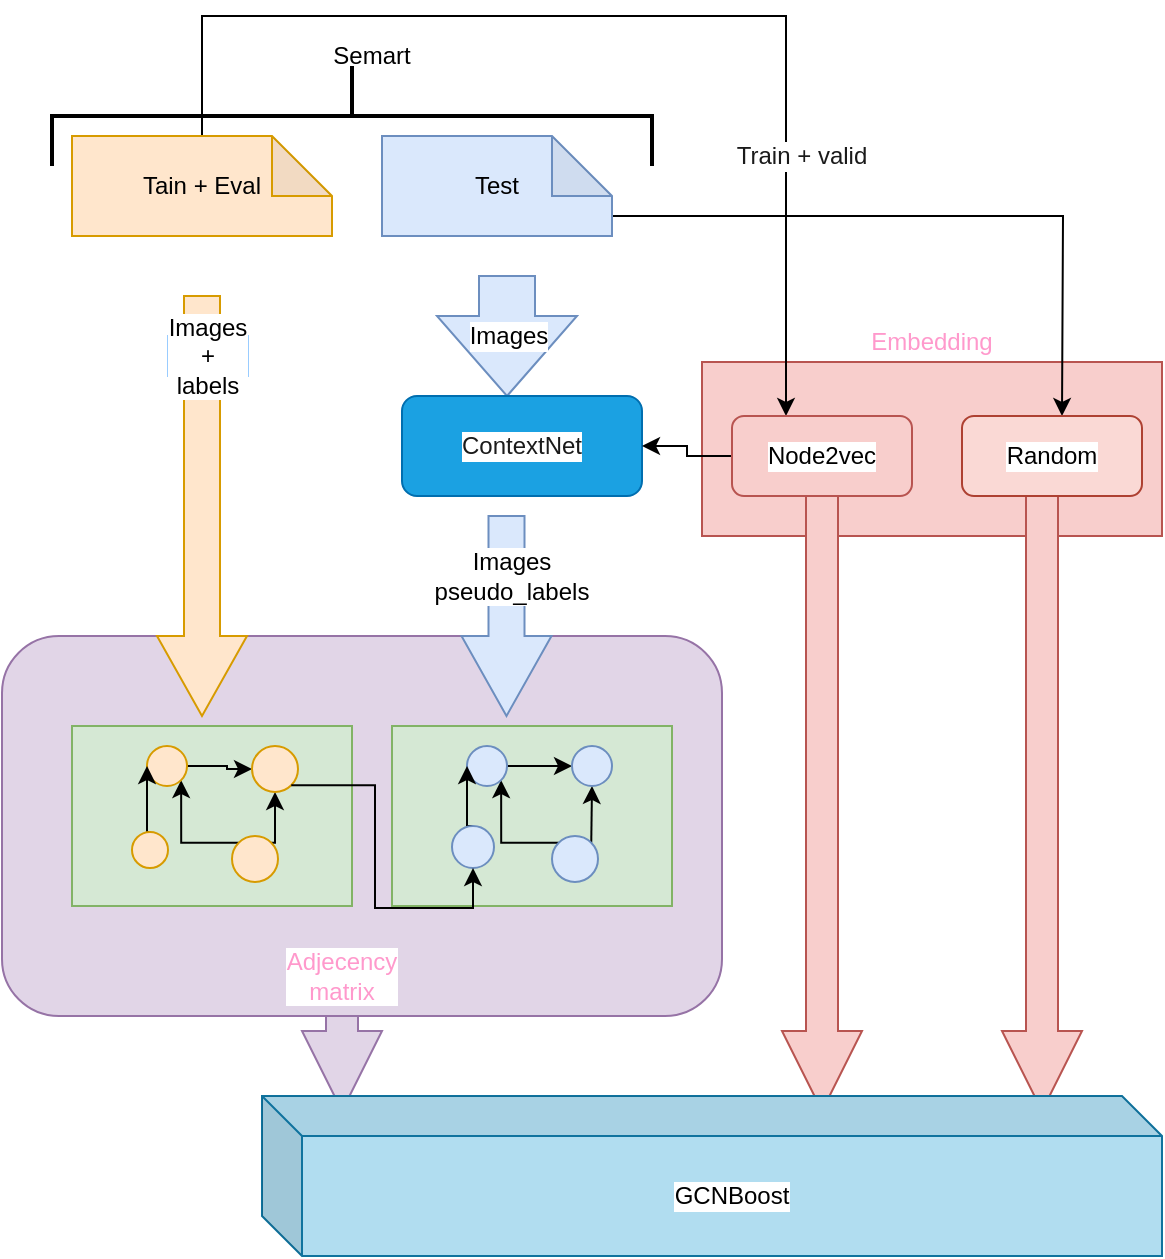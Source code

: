 <mxfile version="13.10.1" type="github">
  <diagram id="SSE79zwauuAT8n8Q6bL2" name="Page-1">
    <mxGraphModel dx="1422" dy="831" grid="1" gridSize="10" guides="1" tooltips="1" connect="1" arrows="1" fold="1" page="1" pageScale="1" pageWidth="827" pageHeight="1169" math="0" shadow="0">
      <root>
        <mxCell id="0" />
        <mxCell id="1" parent="0" />
        <mxCell id="zT9SbAeMT8_BYwtl0zJ8-107" value="" style="rounded=0;whiteSpace=wrap;html=1;labelBackgroundColor=#ffffff;sketch=0;strokeColor=#b85450;fillColor=#f8cecc;" vertex="1" parent="1">
          <mxGeometry x="390" y="313" width="230" height="87" as="geometry" />
        </mxCell>
        <mxCell id="zT9SbAeMT8_BYwtl0zJ8-106" value="" style="html=1;shadow=0;dashed=0;align=center;verticalAlign=middle;shape=mxgraph.arrows2.arrow;dy=0.6;dx=40;direction=south;notch=0;labelBackgroundColor=#ffffff;sketch=0;strokeColor=#b85450;fillColor=#f8cecc;" vertex="1" parent="1">
          <mxGeometry x="430" y="372.5" width="40" height="315" as="geometry" />
        </mxCell>
        <mxCell id="zT9SbAeMT8_BYwtl0zJ8-101" value="" style="html=1;shadow=0;dashed=0;align=center;verticalAlign=middle;shape=mxgraph.arrows2.arrow;dy=0.6;dx=40;direction=south;notch=0;labelBackgroundColor=#ffffff;sketch=0;strokeColor=#9673a6;fillColor=#e1d5e7;" vertex="1" parent="1">
          <mxGeometry x="190" y="610" width="40" height="77.5" as="geometry" />
        </mxCell>
        <mxCell id="zT9SbAeMT8_BYwtl0zJ8-86" value="" style="rounded=1;whiteSpace=wrap;html=1;labelBackgroundColor=#ffffff;sketch=0;strokeColor=#9673a6;fillColor=#e1d5e7;" vertex="1" parent="1">
          <mxGeometry x="40" y="450" width="360" height="190" as="geometry" />
        </mxCell>
        <mxCell id="zT9SbAeMT8_BYwtl0zJ8-54" value="" style="rounded=0;whiteSpace=wrap;html=1;labelBackgroundColor=#ffffff;sketch=0;fillColor=#d5e8d4;strokeColor=#82b366;" vertex="1" parent="1">
          <mxGeometry x="75" y="495" width="140" height="90" as="geometry" />
        </mxCell>
        <mxCell id="zT9SbAeMT8_BYwtl0zJ8-3" value="" style="strokeWidth=2;html=1;shape=mxgraph.flowchart.annotation_2;align=left;labelPosition=right;pointerEvents=1;rotation=90;" vertex="1" parent="1">
          <mxGeometry x="190" y="40" width="50" height="300" as="geometry" />
        </mxCell>
        <mxCell id="zT9SbAeMT8_BYwtl0zJ8-4" value="Semart" style="text;html=1;strokeColor=none;fillColor=none;align=center;verticalAlign=middle;whiteSpace=wrap;rounded=0;" vertex="1" parent="1">
          <mxGeometry x="205" y="150" width="40" height="20" as="geometry" />
        </mxCell>
        <mxCell id="zT9SbAeMT8_BYwtl0zJ8-6" value="" style="html=1;shadow=0;dashed=0;align=center;verticalAlign=middle;shape=mxgraph.arrows2.arrow;dy=0.6;dx=40;direction=south;notch=0;fillColor=#ffe6cc;strokeColor=#d79b00;" vertex="1" parent="1">
          <mxGeometry x="117.5" y="280" width="45" height="210" as="geometry" />
        </mxCell>
        <mxCell id="zT9SbAeMT8_BYwtl0zJ8-91" style="edgeStyle=orthogonalEdgeStyle;rounded=0;orthogonalLoop=1;jettySize=auto;html=1;fontColor=#99CCFF;" edge="1" parent="1" source="zT9SbAeMT8_BYwtl0zJ8-10" target="zT9SbAeMT8_BYwtl0zJ8-90">
          <mxGeometry relative="1" as="geometry">
            <mxPoint x="130" y="100" as="sourcePoint" />
            <Array as="points">
              <mxPoint x="140" y="140" />
              <mxPoint x="432" y="140" />
            </Array>
          </mxGeometry>
        </mxCell>
        <mxCell id="zT9SbAeMT8_BYwtl0zJ8-10" value="Tain + Eval" style="shape=note;whiteSpace=wrap;html=1;backgroundOutline=1;darkOpacity=0.05;fillColor=#ffe6cc;strokeColor=#d79b00;" vertex="1" parent="1">
          <mxGeometry x="75" y="200" width="130" height="50" as="geometry" />
        </mxCell>
        <mxCell id="zT9SbAeMT8_BYwtl0zJ8-103" style="edgeStyle=orthogonalEdgeStyle;rounded=0;orthogonalLoop=1;jettySize=auto;html=1;exitX=0;exitY=0;exitDx=115;exitDy=40;exitPerimeter=0;fontColor=#99CCFF;" edge="1" parent="1" source="zT9SbAeMT8_BYwtl0zJ8-11">
          <mxGeometry relative="1" as="geometry">
            <mxPoint x="570" y="340" as="targetPoint" />
          </mxGeometry>
        </mxCell>
        <mxCell id="zT9SbAeMT8_BYwtl0zJ8-11" value="Test" style="shape=note;whiteSpace=wrap;html=1;backgroundOutline=1;darkOpacity=0.05;fillColor=#dae8fc;strokeColor=#6c8ebf;" vertex="1" parent="1">
          <mxGeometry x="230" y="200" width="115" height="50" as="geometry" />
        </mxCell>
        <mxCell id="zT9SbAeMT8_BYwtl0zJ8-62" style="edgeStyle=orthogonalEdgeStyle;rounded=0;orthogonalLoop=1;jettySize=auto;html=1;exitX=1;exitY=0;exitDx=0;exitDy=0;entryX=0.5;entryY=1;entryDx=0;entryDy=0;" edge="1" parent="1" source="zT9SbAeMT8_BYwtl0zJ8-50" target="zT9SbAeMT8_BYwtl0zJ8-52">
          <mxGeometry relative="1" as="geometry" />
        </mxCell>
        <mxCell id="zT9SbAeMT8_BYwtl0zJ8-63" style="edgeStyle=orthogonalEdgeStyle;rounded=0;orthogonalLoop=1;jettySize=auto;html=1;exitX=0;exitY=0;exitDx=0;exitDy=0;entryX=1;entryY=1;entryDx=0;entryDy=0;" edge="1" parent="1" source="zT9SbAeMT8_BYwtl0zJ8-50" target="zT9SbAeMT8_BYwtl0zJ8-51">
          <mxGeometry relative="1" as="geometry" />
        </mxCell>
        <mxCell id="zT9SbAeMT8_BYwtl0zJ8-50" value="" style="ellipse;whiteSpace=wrap;html=1;aspect=fixed;labelBackgroundColor=#ffffff;sketch=0;fillColor=#ffe6cc;strokeColor=#d79b00;" vertex="1" parent="1">
          <mxGeometry x="155" y="550" width="23" height="23" as="geometry" />
        </mxCell>
        <mxCell id="zT9SbAeMT8_BYwtl0zJ8-58" style="edgeStyle=orthogonalEdgeStyle;rounded=0;orthogonalLoop=1;jettySize=auto;html=1;exitX=1;exitY=0.5;exitDx=0;exitDy=0;" edge="1" parent="1" source="zT9SbAeMT8_BYwtl0zJ8-51" target="zT9SbAeMT8_BYwtl0zJ8-52">
          <mxGeometry relative="1" as="geometry" />
        </mxCell>
        <mxCell id="zT9SbAeMT8_BYwtl0zJ8-51" value="" style="ellipse;whiteSpace=wrap;html=1;aspect=fixed;labelBackgroundColor=#ffffff;sketch=0;fillColor=#ffe6cc;strokeColor=#d79b00;" vertex="1" parent="1">
          <mxGeometry x="112.5" y="505" width="20" height="20" as="geometry" />
        </mxCell>
        <mxCell id="zT9SbAeMT8_BYwtl0zJ8-52" value="" style="ellipse;whiteSpace=wrap;html=1;aspect=fixed;labelBackgroundColor=#ffffff;sketch=0;fillColor=#ffe6cc;strokeColor=#d79b00;" vertex="1" parent="1">
          <mxGeometry x="165" y="505" width="23" height="23" as="geometry" />
        </mxCell>
        <mxCell id="zT9SbAeMT8_BYwtl0zJ8-61" style="edgeStyle=orthogonalEdgeStyle;rounded=0;orthogonalLoop=1;jettySize=auto;html=1;exitX=0.5;exitY=0;exitDx=0;exitDy=0;entryX=0;entryY=0.5;entryDx=0;entryDy=0;" edge="1" parent="1" source="zT9SbAeMT8_BYwtl0zJ8-59" target="zT9SbAeMT8_BYwtl0zJ8-51">
          <mxGeometry relative="1" as="geometry" />
        </mxCell>
        <mxCell id="zT9SbAeMT8_BYwtl0zJ8-59" value="" style="ellipse;whiteSpace=wrap;html=1;aspect=fixed;labelBackgroundColor=#ffffff;sketch=0;fillColor=#ffe6cc;strokeColor=#d79b00;" vertex="1" parent="1">
          <mxGeometry x="105" y="548" width="18" height="18" as="geometry" />
        </mxCell>
        <mxCell id="zT9SbAeMT8_BYwtl0zJ8-65" value="" style="rounded=0;whiteSpace=wrap;html=1;labelBackgroundColor=#ffffff;sketch=0;fillColor=#d5e8d4;strokeColor=#82b366;" vertex="1" parent="1">
          <mxGeometry x="235" y="495" width="140" height="90" as="geometry" />
        </mxCell>
        <mxCell id="zT9SbAeMT8_BYwtl0zJ8-66" style="edgeStyle=orthogonalEdgeStyle;rounded=0;orthogonalLoop=1;jettySize=auto;html=1;exitX=1;exitY=0;exitDx=0;exitDy=0;entryX=0.5;entryY=1;entryDx=0;entryDy=0;" edge="1" parent="1" source="zT9SbAeMT8_BYwtl0zJ8-68" target="zT9SbAeMT8_BYwtl0zJ8-71">
          <mxGeometry relative="1" as="geometry" />
        </mxCell>
        <mxCell id="zT9SbAeMT8_BYwtl0zJ8-67" style="edgeStyle=orthogonalEdgeStyle;rounded=0;orthogonalLoop=1;jettySize=auto;html=1;exitX=0;exitY=0;exitDx=0;exitDy=0;entryX=1;entryY=1;entryDx=0;entryDy=0;" edge="1" parent="1" source="zT9SbAeMT8_BYwtl0zJ8-68" target="zT9SbAeMT8_BYwtl0zJ8-70">
          <mxGeometry relative="1" as="geometry" />
        </mxCell>
        <mxCell id="zT9SbAeMT8_BYwtl0zJ8-68" value="" style="ellipse;whiteSpace=wrap;html=1;aspect=fixed;labelBackgroundColor=#ffffff;sketch=0;fillColor=#dae8fc;strokeColor=#6c8ebf;" vertex="1" parent="1">
          <mxGeometry x="315" y="550" width="23" height="23" as="geometry" />
        </mxCell>
        <mxCell id="zT9SbAeMT8_BYwtl0zJ8-69" style="edgeStyle=orthogonalEdgeStyle;rounded=0;orthogonalLoop=1;jettySize=auto;html=1;exitX=1;exitY=0.5;exitDx=0;exitDy=0;" edge="1" parent="1" source="zT9SbAeMT8_BYwtl0zJ8-70" target="zT9SbAeMT8_BYwtl0zJ8-71">
          <mxGeometry relative="1" as="geometry" />
        </mxCell>
        <mxCell id="zT9SbAeMT8_BYwtl0zJ8-70" value="" style="ellipse;whiteSpace=wrap;html=1;aspect=fixed;labelBackgroundColor=#ffffff;sketch=0;fillColor=#dae8fc;strokeColor=#6c8ebf;" vertex="1" parent="1">
          <mxGeometry x="272.5" y="505" width="20" height="20" as="geometry" />
        </mxCell>
        <mxCell id="zT9SbAeMT8_BYwtl0zJ8-71" value="" style="ellipse;whiteSpace=wrap;html=1;aspect=fixed;labelBackgroundColor=#ffffff;sketch=0;fillColor=#dae8fc;strokeColor=#6c8ebf;" vertex="1" parent="1">
          <mxGeometry x="325" y="505" width="20" height="20" as="geometry" />
        </mxCell>
        <mxCell id="zT9SbAeMT8_BYwtl0zJ8-72" style="edgeStyle=orthogonalEdgeStyle;rounded=0;orthogonalLoop=1;jettySize=auto;html=1;exitX=0.5;exitY=0;exitDx=0;exitDy=0;entryX=0;entryY=0.5;entryDx=0;entryDy=0;" edge="1" parent="1" source="zT9SbAeMT8_BYwtl0zJ8-73" target="zT9SbAeMT8_BYwtl0zJ8-70">
          <mxGeometry relative="1" as="geometry" />
        </mxCell>
        <mxCell id="zT9SbAeMT8_BYwtl0zJ8-73" value="" style="ellipse;whiteSpace=wrap;html=1;aspect=fixed;labelBackgroundColor=#ffffff;sketch=0;fillColor=#dae8fc;strokeColor=#6c8ebf;" vertex="1" parent="1">
          <mxGeometry x="265" y="545" width="21" height="21" as="geometry" />
        </mxCell>
        <mxCell id="zT9SbAeMT8_BYwtl0zJ8-74" value="Images + labels" style="text;html=1;fillColor=#dae8fc;align=center;verticalAlign=middle;whiteSpace=wrap;rounded=0;labelBackgroundColor=#ffffff;sketch=0;strokeColor=#99CCFF;" vertex="1" parent="1">
          <mxGeometry x="123" y="300" width="40" height="20" as="geometry" />
        </mxCell>
        <mxCell id="zT9SbAeMT8_BYwtl0zJ8-79" value="Images" style="html=1;shadow=0;dashed=0;align=center;verticalAlign=middle;shape=mxgraph.arrows2.arrow;dy=0.6;dx=40;direction=south;notch=0;labelBackgroundColor=#ffffff;sketch=0;strokeColor=#6c8ebf;fillColor=#dae8fc;" vertex="1" parent="1">
          <mxGeometry x="257.5" y="270" width="70" height="60" as="geometry" />
        </mxCell>
        <mxCell id="zT9SbAeMT8_BYwtl0zJ8-80" value="&lt;font color=&quot;#1A1A1A&quot;&gt;ContextNet&lt;/font&gt;" style="rounded=1;whiteSpace=wrap;html=1;labelBackgroundColor=#ffffff;sketch=0;strokeColor=#006EAF;fillColor=#1ba1e2;fontColor=#ffffff;" vertex="1" parent="1">
          <mxGeometry x="240" y="330" width="120" height="50" as="geometry" />
        </mxCell>
        <mxCell id="zT9SbAeMT8_BYwtl0zJ8-81" value="" style="html=1;shadow=0;dashed=0;align=center;verticalAlign=middle;shape=mxgraph.arrows2.arrow;dy=0.6;dx=40;direction=south;notch=0;fillColor=#dae8fc;strokeColor=#6c8ebf;" vertex="1" parent="1">
          <mxGeometry x="269.75" y="390" width="45" height="100" as="geometry" />
        </mxCell>
        <mxCell id="zT9SbAeMT8_BYwtl0zJ8-82" value="Images pseudo_labels" style="text;html=1;fillColor=#dae8fc;align=center;verticalAlign=middle;whiteSpace=wrap;rounded=0;labelBackgroundColor=#ffffff;sketch=0;strokeColor=#99CCFF;" vertex="1" parent="1">
          <mxGeometry x="274.75" y="410" width="40" height="20" as="geometry" />
        </mxCell>
        <mxCell id="zT9SbAeMT8_BYwtl0zJ8-85" style="edgeStyle=orthogonalEdgeStyle;rounded=0;orthogonalLoop=1;jettySize=auto;html=1;exitX=1;exitY=1;exitDx=0;exitDy=0;entryX=0.5;entryY=1;entryDx=0;entryDy=0;fontColor=#99CCFF;" edge="1" parent="1" source="zT9SbAeMT8_BYwtl0zJ8-52" target="zT9SbAeMT8_BYwtl0zJ8-73">
          <mxGeometry relative="1" as="geometry" />
        </mxCell>
        <mxCell id="zT9SbAeMT8_BYwtl0zJ8-95" style="edgeStyle=orthogonalEdgeStyle;rounded=0;orthogonalLoop=1;jettySize=auto;html=1;exitX=0;exitY=0.5;exitDx=0;exitDy=0;entryX=1;entryY=0.5;entryDx=0;entryDy=0;fontColor=#99CCFF;" edge="1" parent="1" source="zT9SbAeMT8_BYwtl0zJ8-90" target="zT9SbAeMT8_BYwtl0zJ8-80">
          <mxGeometry relative="1" as="geometry" />
        </mxCell>
        <mxCell id="zT9SbAeMT8_BYwtl0zJ8-90" value="&lt;span style=&quot;background-color: rgb(255 , 255 , 255)&quot;&gt;Node2vec&lt;/span&gt;" style="rounded=1;whiteSpace=wrap;html=1;labelBackgroundColor=#ffffff;sketch=0;strokeColor=#b85450;fillColor=#f8cecc;" vertex="1" parent="1">
          <mxGeometry x="405" y="340" width="90" height="40" as="geometry" />
        </mxCell>
        <mxCell id="zT9SbAeMT8_BYwtl0zJ8-94" value="&lt;div&gt;&lt;font color=&quot;#1A1A1A&quot;&gt;Train + valid&lt;/font&gt;&lt;/div&gt;" style="text;html=1;strokeColor=none;fillColor=none;align=center;verticalAlign=middle;whiteSpace=wrap;rounded=0;labelBackgroundColor=#ffffff;sketch=0;fontColor=#99CCFF;" vertex="1" parent="1">
          <mxGeometry x="390" y="200" width="100" height="20" as="geometry" />
        </mxCell>
        <mxCell id="zT9SbAeMT8_BYwtl0zJ8-97" value="" style="html=1;shadow=0;dashed=0;align=center;verticalAlign=middle;shape=mxgraph.arrows2.arrow;dy=0.6;dx=40;direction=south;notch=0;labelBackgroundColor=#ffffff;sketch=0;strokeColor=#b85450;fillColor=#f8cecc;" vertex="1" parent="1">
          <mxGeometry x="540" y="372.5" width="40" height="315" as="geometry" />
        </mxCell>
        <mxCell id="zT9SbAeMT8_BYwtl0zJ8-100" value="GCNBoost" style="shape=cube;whiteSpace=wrap;html=1;boundedLbl=1;backgroundOutline=1;darkOpacity=0.05;darkOpacity2=0.1;labelBackgroundColor=#ffffff;sketch=0;strokeColor=#10739e;fillColor=#b1ddf0;" vertex="1" parent="1">
          <mxGeometry x="170" y="680" width="450" height="80" as="geometry" />
        </mxCell>
        <mxCell id="zT9SbAeMT8_BYwtl0zJ8-105" value="Random" style="rounded=1;whiteSpace=wrap;html=1;labelBackgroundColor=#ffffff;sketch=0;strokeColor=#ae4132;fillColor=#fad9d5;" vertex="1" parent="1">
          <mxGeometry x="520" y="340" width="90" height="40" as="geometry" />
        </mxCell>
        <mxCell id="zT9SbAeMT8_BYwtl0zJ8-108" value="&lt;font color=&quot;#FF99CC&quot;&gt;Embedding&lt;/font&gt;" style="text;html=1;strokeColor=none;fillColor=none;align=center;verticalAlign=middle;whiteSpace=wrap;rounded=0;labelBackgroundColor=#ffffff;sketch=0;fontColor=#99CCFF;" vertex="1" parent="1">
          <mxGeometry x="485" y="293" width="40" height="20" as="geometry" />
        </mxCell>
        <mxCell id="zT9SbAeMT8_BYwtl0zJ8-110" value="&lt;font color=&quot;#FF99CC&quot;&gt;Adjecency matrix&lt;/font&gt;" style="text;html=1;strokeColor=none;fillColor=none;align=center;verticalAlign=middle;whiteSpace=wrap;rounded=0;labelBackgroundColor=#ffffff;sketch=0;fontColor=#99CCFF;" vertex="1" parent="1">
          <mxGeometry x="190" y="610" width="40" height="20" as="geometry" />
        </mxCell>
      </root>
    </mxGraphModel>
  </diagram>
</mxfile>
